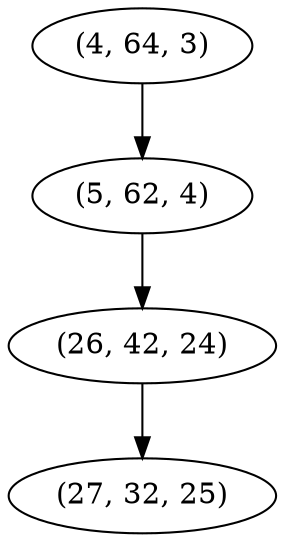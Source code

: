 digraph tree {
    "(4, 64, 3)";
    "(5, 62, 4)";
    "(26, 42, 24)";
    "(27, 32, 25)";
    "(4, 64, 3)" -> "(5, 62, 4)";
    "(5, 62, 4)" -> "(26, 42, 24)";
    "(26, 42, 24)" -> "(27, 32, 25)";
}
